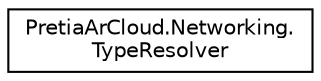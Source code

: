 digraph "Graphical Class Hierarchy"
{
 // LATEX_PDF_SIZE
  edge [fontname="Helvetica",fontsize="10",labelfontname="Helvetica",labelfontsize="10"];
  node [fontname="Helvetica",fontsize="10",shape=record];
  rankdir="LR";
  Node0 [label="PretiaArCloud.Networking.\lTypeResolver",height=0.2,width=0.4,color="black", fillcolor="white", style="filled",URL="$classPretiaArCloud_1_1Networking_1_1TypeResolver.html",tooltip=" "];
}
